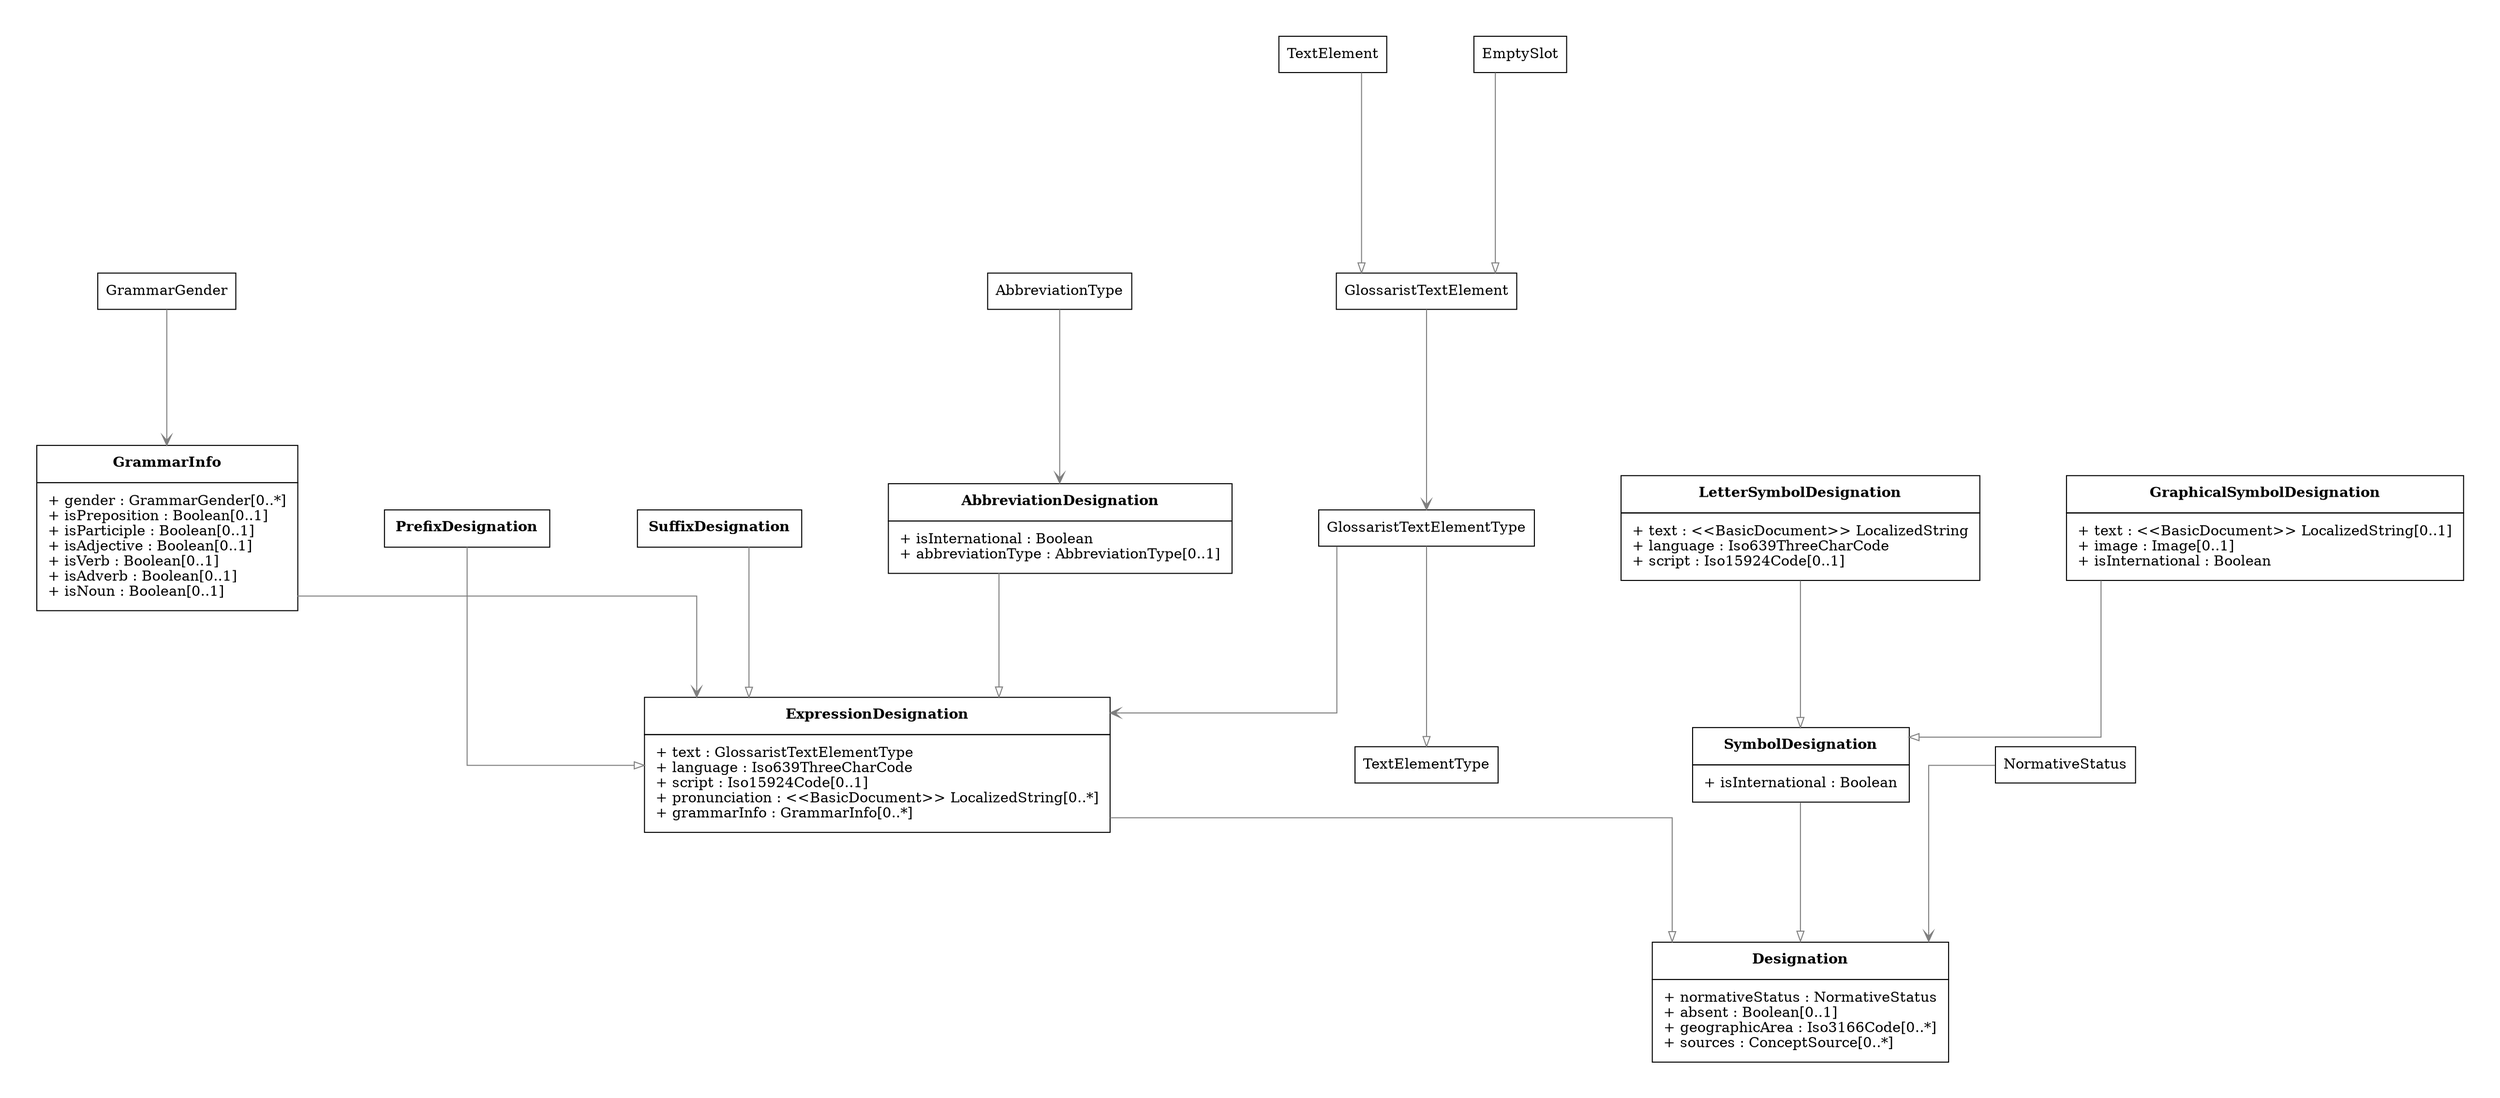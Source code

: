 digraph G {
  graph [splines="ortho" pad=0.5 ranksep="1.2.equally" nodesep="1.2.equally"]
  edge [color="gray50"]
  node [shape="box"]

  Designation [shape="plain" label=<
    <TABLE BORDER="0" CELLBORDER="1" CELLSPACING="0" CELLPADDING="10">
    <TR>
    <TD><B>Designation</B></TD>
  </TR>
  
  <TR>
    <TD>
          <TABLE BORDER="0" CELLPADDING="0" CELLSPACING="0">
            <TR><TD ALIGN="LEFT">+ normativeStatus : NormativeStatus</TD></TR>
            <TR><TD ALIGN="LEFT">+ absent : Boolean&#91;0..1&#93;</TD></TR>
            <TR><TD ALIGN="LEFT">+ geographicArea : Iso3166Code&#91;0..*&#93;</TD></TR>
            <TR><TD ALIGN="LEFT">+ sources : ConceptSource&#91;0..*&#93;</TD></TR>
          </TABLE>
        </TD>
  </TR>
  
  </TABLE>
  >]
  
  ExpressionDesignation [shape="plain" label=<
    <TABLE BORDER="0" CELLBORDER="1" CELLSPACING="0" CELLPADDING="10">
    <TR>
    <TD><B>ExpressionDesignation</B></TD>
  </TR>
  
  <TR>
    <TD>
          <TABLE BORDER="0" CELLPADDING="0" CELLSPACING="0">
            <TR><TD ALIGN="LEFT">+ text : GlossaristTextElementType</TD></TR>
            <TR><TD ALIGN="LEFT">+ language : Iso639ThreeCharCode</TD></TR>
            <TR><TD ALIGN="LEFT">+ script : Iso15924Code&#91;0..1&#93;</TD></TR>
            <TR><TD ALIGN="LEFT">+ pronunciation : &#60;&#60;BasicDocument&#62;&#62; LocalizedString&#91;0..*&#93;</TD></TR>
            <TR><TD ALIGN="LEFT">+ grammarInfo : GrammarInfo&#91;0..*&#93;</TD></TR>
          </TABLE>
        </TD>
  </TR>
  
  </TABLE>
  >]
  
  GrammarInfo [shape="plain" label=<
    <TABLE BORDER="0" CELLBORDER="1" CELLSPACING="0" CELLPADDING="10">
    <TR>
    <TD><B>GrammarInfo</B></TD>
  </TR>
  
  <TR>
    <TD>
          <TABLE BORDER="0" CELLPADDING="0" CELLSPACING="0">
            <TR><TD ALIGN="LEFT">+ gender : GrammarGender&#91;0..*&#93;</TD></TR>
            <TR><TD ALIGN="LEFT">+ isPreposition : Boolean&#91;0..1&#93;</TD></TR>
            <TR><TD ALIGN="LEFT">+ isParticiple : Boolean&#91;0..1&#93;</TD></TR>
            <TR><TD ALIGN="LEFT">+ isAdjective : Boolean&#91;0..1&#93;</TD></TR>
            <TR><TD ALIGN="LEFT">+ isVerb : Boolean&#91;0..1&#93;</TD></TR>
            <TR><TD ALIGN="LEFT">+ isAdverb : Boolean&#91;0..1&#93;</TD></TR>
            <TR><TD ALIGN="LEFT">+ isNoun : Boolean&#91;0..1&#93;</TD></TR>
          </TABLE>
        </TD>
  </TR>
  
  </TABLE>
  >]
  
  SymbolDesignation [shape="plain" label=<
    <TABLE BORDER="0" CELLBORDER="1" CELLSPACING="0" CELLPADDING="10">
    <TR>
    <TD><B>SymbolDesignation</B></TD>
  </TR>
  
  <TR>
    <TD>
          <TABLE BORDER="0" CELLPADDING="0" CELLSPACING="0">
            <TR><TD ALIGN="LEFT">+ isInternational : Boolean</TD></TR>
          </TABLE>
        </TD>
  </TR>
  
  </TABLE>
  >]
  
  PrefixDesignation [shape="plain" label=<
    <TABLE BORDER="0" CELLBORDER="1" CELLSPACING="0" CELLPADDING="10">
    <TR>
    <TD><B>PrefixDesignation</B></TD>
  </TR>
  
  </TABLE>
  >]
  
  SuffixDesignation [shape="plain" label=<
    <TABLE BORDER="0" CELLBORDER="1" CELLSPACING="0" CELLPADDING="10">
    <TR>
    <TD><B>SuffixDesignation</B></TD>
  </TR>
  
  </TABLE>
  >]
  
  AbbreviationDesignation [shape="plain" label=<
    <TABLE BORDER="0" CELLBORDER="1" CELLSPACING="0" CELLPADDING="10">
    <TR>
    <TD><B>AbbreviationDesignation</B></TD>
  </TR>
  
  <TR>
    <TD>
          <TABLE BORDER="0" CELLPADDING="0" CELLSPACING="0">
            <TR><TD ALIGN="LEFT">+ isInternational : Boolean</TD></TR>
            <TR><TD ALIGN="LEFT">+ abbreviationType : AbbreviationType&#91;0..1&#93;</TD></TR>
          </TABLE>
        </TD>
  </TR>
  
  </TABLE>
  >]
  
  LetterSymbolDesignation [shape="plain" label=<
    <TABLE BORDER="0" CELLBORDER="1" CELLSPACING="0" CELLPADDING="10">
    <TR>
    <TD><B>LetterSymbolDesignation</B></TD>
  </TR>
  
  <TR>
    <TD>
          <TABLE BORDER="0" CELLPADDING="0" CELLSPACING="0">
            <TR><TD ALIGN="LEFT">+ text : &#60;&#60;BasicDocument&#62;&#62; LocalizedString</TD></TR>
            <TR><TD ALIGN="LEFT">+ language : Iso639ThreeCharCode</TD></TR>
            <TR><TD ALIGN="LEFT">+ script : Iso15924Code&#91;0..1&#93;</TD></TR>
          </TABLE>
        </TD>
  </TR>
  
  </TABLE>
  >]
  
  GraphicalSymbolDesignation [shape="plain" label=<
    <TABLE BORDER="0" CELLBORDER="1" CELLSPACING="0" CELLPADDING="10">
    <TR>
    <TD><B>GraphicalSymbolDesignation</B></TD>
  </TR>
  
  <TR>
    <TD>
          <TABLE BORDER="0" CELLPADDING="0" CELLSPACING="0">
            <TR><TD ALIGN="LEFT">+ text : &#60;&#60;BasicDocument&#62;&#62; LocalizedString&#91;0..1&#93;</TD></TR>
            <TR><TD ALIGN="LEFT">+ image : Image&#91;0..1&#93;</TD></TR>
            <TR><TD ALIGN="LEFT">+ isInternational : Boolean</TD></TR>
          </TABLE>
        </TD>
  </TR>
  
  </TABLE>
  >]

  NormativeStatus -> Designation [dir="direct" arrowtail="onormal" arrowhead="vee"]
  PrefixDesignation -> ExpressionDesignation [dir="direct" arrowtail="onormal" arrowhead="onormal"]
  SuffixDesignation -> ExpressionDesignation [dir="direct" arrowtail="onormal" arrowhead="onormal"]
  AbbreviationDesignation -> ExpressionDesignation [dir="direct" arrowtail="onormal" arrowhead="onormal"]
  GrammarInfo -> ExpressionDesignation [dir="direct" arrowtail="onormal" arrowhead="vee"]
  AbbreviationType -> AbbreviationDesignation [dir="direct" arrowtail="onormal" arrowhead="vee"]
  GrammarGender -> GrammarInfo [dir="direct" arrowtail="onormal" arrowhead="vee"]
  GlossaristTextElementType -> TextElementType [dir="direct" arrowtail="onormal" arrowhead="onormal"]
  GlossaristTextElementType -> ExpressionDesignation [dir="direct" arrowtail="onormal" arrowhead="vee"]
  TextElement -> GlossaristTextElement [dir="direct" arrowtail="onormal" arrowhead="onormal"]
  EmptySlot -> GlossaristTextElement [dir="direct" arrowtail="onormal" arrowhead="onormal"]
  GlossaristTextElement -> GlossaristTextElementType [dir="direct" arrowtail="onormal" arrowhead="vee"]
  ExpressionDesignation -> Designation [dir="direct" arrowtail="onormal" arrowhead="onormal"]
  SymbolDesignation -> Designation [dir="direct" arrowtail="onormal" arrowhead="onormal"]
  LetterSymbolDesignation -> SymbolDesignation [dir="direct" arrowtail="onormal" arrowhead="onormal"]
  GraphicalSymbolDesignation -> SymbolDesignation [dir="direct" arrowtail="onormal" arrowhead="onormal"]
}
